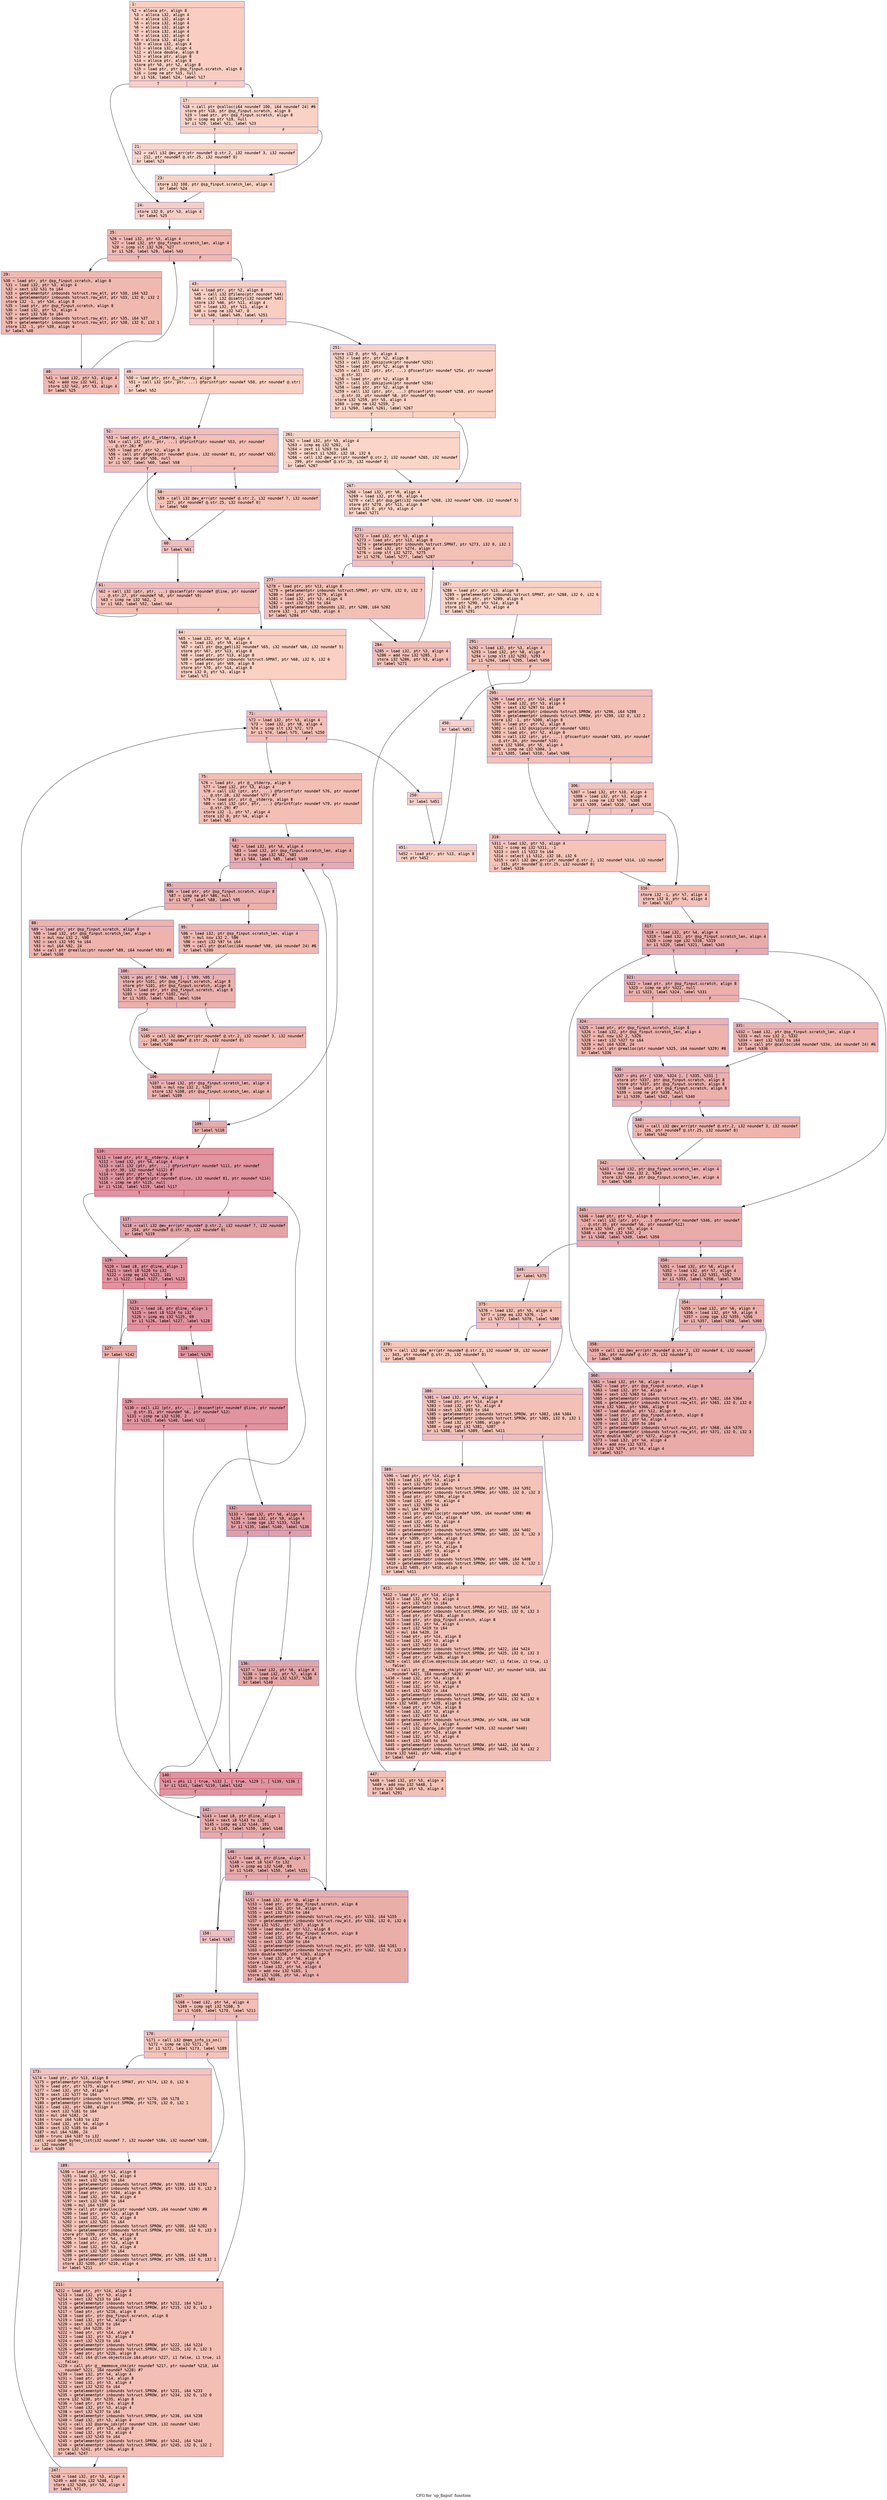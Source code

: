 digraph "CFG for 'sp_finput' function" {
	label="CFG for 'sp_finput' function";

	Node0x600002fc7020 [shape=record,color="#3d50c3ff", style=filled, fillcolor="#f2907270" fontname="Courier",label="{1:\l|  %2 = alloca ptr, align 8\l  %3 = alloca i32, align 4\l  %4 = alloca i32, align 4\l  %5 = alloca i32, align 4\l  %6 = alloca i32, align 4\l  %7 = alloca i32, align 4\l  %8 = alloca i32, align 4\l  %9 = alloca i32, align 4\l  %10 = alloca i32, align 4\l  %11 = alloca i32, align 4\l  %12 = alloca double, align 8\l  %13 = alloca ptr, align 8\l  %14 = alloca ptr, align 8\l  store ptr %0, ptr %2, align 8\l  %15 = load ptr, ptr @sp_finput.scratch, align 8\l  %16 = icmp ne ptr %15, null\l  br i1 %16, label %24, label %17\l|{<s0>T|<s1>F}}"];
	Node0x600002fc7020:s0 -> Node0x600002fc7160[tooltip="1 -> 24\nProbability 62.50%" ];
	Node0x600002fc7020:s1 -> Node0x600002fc7070[tooltip="1 -> 17\nProbability 37.50%" ];
	Node0x600002fc7070 [shape=record,color="#3d50c3ff", style=filled, fillcolor="#f4987a70" fontname="Courier",label="{17:\l|  %18 = call ptr @calloc(i64 noundef 100, i64 noundef 24) #6\l  store ptr %18, ptr @sp_finput.scratch, align 8\l  %19 = load ptr, ptr @sp_finput.scratch, align 8\l  %20 = icmp eq ptr %19, null\l  br i1 %20, label %21, label %23\l|{<s0>T|<s1>F}}"];
	Node0x600002fc7070:s0 -> Node0x600002fc70c0[tooltip="17 -> 21\nProbability 37.50%" ];
	Node0x600002fc7070:s1 -> Node0x600002fc7110[tooltip="17 -> 23\nProbability 62.50%" ];
	Node0x600002fc70c0 [shape=record,color="#3d50c3ff", style=filled, fillcolor="#f6a38570" fontname="Courier",label="{21:\l|  %22 = call i32 @ev_err(ptr noundef @.str.2, i32 noundef 3, i32 noundef\l... 212, ptr noundef @.str.25, i32 noundef 0)\l  br label %23\l}"];
	Node0x600002fc70c0 -> Node0x600002fc7110[tooltip="21 -> 23\nProbability 100.00%" ];
	Node0x600002fc7110 [shape=record,color="#3d50c3ff", style=filled, fillcolor="#f4987a70" fontname="Courier",label="{23:\l|  store i32 100, ptr @sp_finput.scratch_len, align 4\l  br label %24\l}"];
	Node0x600002fc7110 -> Node0x600002fc7160[tooltip="23 -> 24\nProbability 100.00%" ];
	Node0x600002fc7160 [shape=record,color="#3d50c3ff", style=filled, fillcolor="#f2907270" fontname="Courier",label="{24:\l|  store i32 0, ptr %3, align 4\l  br label %25\l}"];
	Node0x600002fc7160 -> Node0x600002fc71b0[tooltip="24 -> 25\nProbability 100.00%" ];
	Node0x600002fc71b0 [shape=record,color="#3d50c3ff", style=filled, fillcolor="#de614d70" fontname="Courier",label="{25:\l|  %26 = load i32, ptr %3, align 4\l  %27 = load i32, ptr @sp_finput.scratch_len, align 4\l  %28 = icmp slt i32 %26, %27\l  br i1 %28, label %29, label %43\l|{<s0>T|<s1>F}}"];
	Node0x600002fc71b0:s0 -> Node0x600002fc7200[tooltip="25 -> 29\nProbability 96.88%" ];
	Node0x600002fc71b0:s1 -> Node0x600002fc72a0[tooltip="25 -> 43\nProbability 3.12%" ];
	Node0x600002fc7200 [shape=record,color="#3d50c3ff", style=filled, fillcolor="#de614d70" fontname="Courier",label="{29:\l|  %30 = load ptr, ptr @sp_finput.scratch, align 8\l  %31 = load i32, ptr %3, align 4\l  %32 = sext i32 %31 to i64\l  %33 = getelementptr inbounds %struct.row_elt, ptr %30, i64 %32\l  %34 = getelementptr inbounds %struct.row_elt, ptr %33, i32 0, i32 2\l  store i32 -1, ptr %34, align 8\l  %35 = load ptr, ptr @sp_finput.scratch, align 8\l  %36 = load i32, ptr %3, align 4\l  %37 = sext i32 %36 to i64\l  %38 = getelementptr inbounds %struct.row_elt, ptr %35, i64 %37\l  %39 = getelementptr inbounds %struct.row_elt, ptr %38, i32 0, i32 1\l  store i32 -1, ptr %39, align 4\l  br label %40\l}"];
	Node0x600002fc7200 -> Node0x600002fc7250[tooltip="29 -> 40\nProbability 100.00%" ];
	Node0x600002fc7250 [shape=record,color="#3d50c3ff", style=filled, fillcolor="#de614d70" fontname="Courier",label="{40:\l|  %41 = load i32, ptr %3, align 4\l  %42 = add nsw i32 %41, 1\l  store i32 %42, ptr %3, align 4\l  br label %25\l}"];
	Node0x600002fc7250 -> Node0x600002fc71b0[tooltip="40 -> 25\nProbability 100.00%" ];
	Node0x600002fc72a0 [shape=record,color="#3d50c3ff", style=filled, fillcolor="#f2907270" fontname="Courier",label="{43:\l|  %44 = load ptr, ptr %2, align 8\l  %45 = call i32 @fileno(ptr noundef %44)\l  %46 = call i32 @isatty(i32 noundef %45)\l  store i32 %46, ptr %11, align 4\l  %47 = load i32, ptr %11, align 4\l  %48 = icmp ne i32 %47, 0\l  br i1 %48, label %49, label %251\l|{<s0>T|<s1>F}}"];
	Node0x600002fc72a0:s0 -> Node0x600002fc72f0[tooltip="43 -> 49\nProbability 62.50%" ];
	Node0x600002fc72a0:s1 -> Node0x600002fc7e80[tooltip="43 -> 251\nProbability 37.50%" ];
	Node0x600002fc72f0 [shape=record,color="#3d50c3ff", style=filled, fillcolor="#f3947570" fontname="Courier",label="{49:\l|  %50 = load ptr, ptr @__stderrp, align 8\l  %51 = call i32 (ptr, ptr, ...) @fprintf(ptr noundef %50, ptr noundef @.str)\l... #7\l  br label %52\l}"];
	Node0x600002fc72f0 -> Node0x600002fc7340[tooltip="49 -> 52\nProbability 100.00%" ];
	Node0x600002fc7340 [shape=record,color="#3d50c3ff", style=filled, fillcolor="#e36c5570" fontname="Courier",label="{52:\l|  %53 = load ptr, ptr @__stderrp, align 8\l  %54 = call i32 (ptr, ptr, ...) @fprintf(ptr noundef %53, ptr noundef\l... @.str.26) #7\l  %55 = load ptr, ptr %2, align 8\l  %56 = call ptr @fgets(ptr noundef @line, i32 noundef 81, ptr noundef %55)\l  %57 = icmp ne ptr %56, null\l  br i1 %57, label %60, label %58\l|{<s0>T|<s1>F}}"];
	Node0x600002fc7340:s0 -> Node0x600002fc73e0[tooltip="52 -> 60\nProbability 62.50%" ];
	Node0x600002fc7340:s1 -> Node0x600002fc7390[tooltip="52 -> 58\nProbability 37.50%" ];
	Node0x600002fc7390 [shape=record,color="#3d50c3ff", style=filled, fillcolor="#e8765c70" fontname="Courier",label="{58:\l|  %59 = call i32 @ev_err(ptr noundef @.str.2, i32 noundef 7, i32 noundef\l... 227, ptr noundef @.str.25, i32 noundef 0)\l  br label %60\l}"];
	Node0x600002fc7390 -> Node0x600002fc73e0[tooltip="58 -> 60\nProbability 100.00%" ];
	Node0x600002fc73e0 [shape=record,color="#3d50c3ff", style=filled, fillcolor="#e36c5570" fontname="Courier",label="{60:\l|  br label %61\l}"];
	Node0x600002fc73e0 -> Node0x600002fc7430[tooltip="60 -> 61\nProbability 100.00%" ];
	Node0x600002fc7430 [shape=record,color="#3d50c3ff", style=filled, fillcolor="#e36c5570" fontname="Courier",label="{61:\l|  %62 = call i32 (ptr, ptr, ...) @sscanf(ptr noundef @line, ptr noundef\l... @.str.27, ptr noundef %8, ptr noundef %9)\l  %63 = icmp ne i32 %62, 2\l  br i1 %63, label %52, label %64\l|{<s0>T|<s1>F}}"];
	Node0x600002fc7430:s0 -> Node0x600002fc7340[tooltip="61 -> 52\nProbability 96.88%" ];
	Node0x600002fc7430:s1 -> Node0x600002fc7480[tooltip="61 -> 64\nProbability 3.12%" ];
	Node0x600002fc7480 [shape=record,color="#3d50c3ff", style=filled, fillcolor="#f3947570" fontname="Courier",label="{64:\l|  %65 = load i32, ptr %8, align 4\l  %66 = load i32, ptr %9, align 4\l  %67 = call ptr @sp_get(i32 noundef %65, i32 noundef %66, i32 noundef 5)\l  store ptr %67, ptr %13, align 8\l  %68 = load ptr, ptr %13, align 8\l  %69 = getelementptr inbounds %struct.SPMAT, ptr %68, i32 0, i32 6\l  %70 = load ptr, ptr %69, align 8\l  store ptr %70, ptr %14, align 8\l  store i32 0, ptr %3, align 4\l  br label %71\l}"];
	Node0x600002fc7480 -> Node0x600002fc74d0[tooltip="64 -> 71\nProbability 100.00%" ];
	Node0x600002fc74d0 [shape=record,color="#3d50c3ff", style=filled, fillcolor="#e36c5570" fontname="Courier",label="{71:\l|  %72 = load i32, ptr %3, align 4\l  %73 = load i32, ptr %8, align 4\l  %74 = icmp slt i32 %72, %73\l  br i1 %74, label %75, label %250\l|{<s0>T|<s1>F}}"];
	Node0x600002fc74d0:s0 -> Node0x600002fc7520[tooltip="71 -> 75\nProbability 96.88%" ];
	Node0x600002fc74d0:s1 -> Node0x600002fc7e30[tooltip="71 -> 250\nProbability 3.12%" ];
	Node0x600002fc7520 [shape=record,color="#3d50c3ff", style=filled, fillcolor="#e36c5570" fontname="Courier",label="{75:\l|  %76 = load ptr, ptr @__stderrp, align 8\l  %77 = load i32, ptr %3, align 4\l  %78 = call i32 (ptr, ptr, ...) @fprintf(ptr noundef %76, ptr noundef\l... @.str.28, i32 noundef %77) #7\l  %79 = load ptr, ptr @__stderrp, align 8\l  %80 = call i32 (ptr, ptr, ...) @fprintf(ptr noundef %79, ptr noundef\l... @.str.29) #7\l  store i32 -1, ptr %7, align 4\l  store i32 0, ptr %4, align 4\l  br label %81\l}"];
	Node0x600002fc7520 -> Node0x600002fc7570[tooltip="75 -> 81\nProbability 100.00%" ];
	Node0x600002fc7570 [shape=record,color="#3d50c3ff", style=filled, fillcolor="#cc403a70" fontname="Courier",label="{81:\l|  %82 = load i32, ptr %4, align 4\l  %83 = load i32, ptr @sp_finput.scratch_len, align 4\l  %84 = icmp sge i32 %82, %83\l  br i1 %84, label %85, label %109\l|{<s0>T|<s1>F}}"];
	Node0x600002fc7570:s0 -> Node0x600002fc75c0[tooltip="81 -> 85\nProbability 50.00%" ];
	Node0x600002fc7570:s1 -> Node0x600002fc77a0[tooltip="81 -> 109\nProbability 50.00%" ];
	Node0x600002fc75c0 [shape=record,color="#3d50c3ff", style=filled, fillcolor="#d24b4070" fontname="Courier",label="{85:\l|  %86 = load ptr, ptr @sp_finput.scratch, align 8\l  %87 = icmp ne ptr %86, null\l  br i1 %87, label %88, label %95\l|{<s0>T|<s1>F}}"];
	Node0x600002fc75c0:s0 -> Node0x600002fc7610[tooltip="85 -> 88\nProbability 62.50%" ];
	Node0x600002fc75c0:s1 -> Node0x600002fc7660[tooltip="85 -> 95\nProbability 37.50%" ];
	Node0x600002fc7610 [shape=record,color="#3d50c3ff", style=filled, fillcolor="#d6524470" fontname="Courier",label="{88:\l|  %89 = load ptr, ptr @sp_finput.scratch, align 8\l  %90 = load i32, ptr @sp_finput.scratch_len, align 4\l  %91 = mul nsw i32 2, %90\l  %92 = sext i32 %91 to i64\l  %93 = mul i64 %92, 24\l  %94 = call ptr @realloc(ptr noundef %89, i64 noundef %93) #8\l  br label %100\l}"];
	Node0x600002fc7610 -> Node0x600002fc76b0[tooltip="88 -> 100\nProbability 100.00%" ];
	Node0x600002fc7660 [shape=record,color="#3d50c3ff", style=filled, fillcolor="#dc5d4a70" fontname="Courier",label="{95:\l|  %96 = load i32, ptr @sp_finput.scratch_len, align 4\l  %97 = mul nsw i32 2, %96\l  %98 = sext i32 %97 to i64\l  %99 = call ptr @calloc(i64 noundef %98, i64 noundef 24) #6\l  br label %100\l}"];
	Node0x600002fc7660 -> Node0x600002fc76b0[tooltip="95 -> 100\nProbability 100.00%" ];
	Node0x600002fc76b0 [shape=record,color="#3d50c3ff", style=filled, fillcolor="#d24b4070" fontname="Courier",label="{100:\l|  %101 = phi ptr [ %94, %88 ], [ %99, %95 ]\l  store ptr %101, ptr @sp_finput.scratch, align 8\l  store ptr %101, ptr @sp_finput.scratch, align 8\l  %102 = load ptr, ptr @sp_finput.scratch, align 8\l  %103 = icmp ne ptr %102, null\l  br i1 %103, label %106, label %104\l|{<s0>T|<s1>F}}"];
	Node0x600002fc76b0:s0 -> Node0x600002fc7750[tooltip="100 -> 106\nProbability 62.50%" ];
	Node0x600002fc76b0:s1 -> Node0x600002fc7700[tooltip="100 -> 104\nProbability 37.50%" ];
	Node0x600002fc7700 [shape=record,color="#3d50c3ff", style=filled, fillcolor="#dc5d4a70" fontname="Courier",label="{104:\l|  %105 = call i32 @ev_err(ptr noundef @.str.2, i32 noundef 3, i32 noundef\l... 248, ptr noundef @.str.25, i32 noundef 0)\l  br label %106\l}"];
	Node0x600002fc7700 -> Node0x600002fc7750[tooltip="104 -> 106\nProbability 100.00%" ];
	Node0x600002fc7750 [shape=record,color="#3d50c3ff", style=filled, fillcolor="#d24b4070" fontname="Courier",label="{106:\l|  %107 = load i32, ptr @sp_finput.scratch_len, align 4\l  %108 = mul nsw i32 2, %107\l  store i32 %108, ptr @sp_finput.scratch_len, align 4\l  br label %109\l}"];
	Node0x600002fc7750 -> Node0x600002fc77a0[tooltip="106 -> 109\nProbability 100.00%" ];
	Node0x600002fc77a0 [shape=record,color="#3d50c3ff", style=filled, fillcolor="#cc403a70" fontname="Courier",label="{109:\l|  br label %110\l}"];
	Node0x600002fc77a0 -> Node0x600002fc77f0[tooltip="109 -> 110\nProbability 100.00%" ];
	Node0x600002fc77f0 [shape=record,color="#b70d28ff", style=filled, fillcolor="#b70d2870" fontname="Courier",label="{110:\l|  %111 = load ptr, ptr @__stderrp, align 8\l  %112 = load i32, ptr %4, align 4\l  %113 = call i32 (ptr, ptr, ...) @fprintf(ptr noundef %111, ptr noundef\l... @.str.30, i32 noundef %112) #7\l  %114 = load ptr, ptr %2, align 8\l  %115 = call ptr @fgets(ptr noundef @line, i32 noundef 81, ptr noundef %114)\l  %116 = icmp ne ptr %115, null\l  br i1 %116, label %119, label %117\l|{<s0>T|<s1>F}}"];
	Node0x600002fc77f0:s0 -> Node0x600002fc7890[tooltip="110 -> 119\nProbability 62.50%" ];
	Node0x600002fc77f0:s1 -> Node0x600002fc7840[tooltip="110 -> 117\nProbability 37.50%" ];
	Node0x600002fc7840 [shape=record,color="#3d50c3ff", style=filled, fillcolor="#c32e3170" fontname="Courier",label="{117:\l|  %118 = call i32 @ev_err(ptr noundef @.str.2, i32 noundef 7, i32 noundef\l... 254, ptr noundef @.str.25, i32 noundef 0)\l  br label %119\l}"];
	Node0x600002fc7840 -> Node0x600002fc7890[tooltip="117 -> 119\nProbability 100.00%" ];
	Node0x600002fc7890 [shape=record,color="#b70d28ff", style=filled, fillcolor="#b70d2870" fontname="Courier",label="{119:\l|  %120 = load i8, ptr @line, align 1\l  %121 = sext i8 %120 to i32\l  %122 = icmp eq i32 %121, 101\l  br i1 %122, label %127, label %123\l|{<s0>T|<s1>F}}"];
	Node0x600002fc7890:s0 -> Node0x600002fc7930[tooltip="119 -> 127\nProbability 3.12%" ];
	Node0x600002fc7890:s1 -> Node0x600002fc78e0[tooltip="119 -> 123\nProbability 96.88%" ];
	Node0x600002fc78e0 [shape=record,color="#b70d28ff", style=filled, fillcolor="#b70d2870" fontname="Courier",label="{123:\l|  %124 = load i8, ptr @line, align 1\l  %125 = sext i8 %124 to i32\l  %126 = icmp eq i32 %125, 69\l  br i1 %126, label %127, label %128\l|{<s0>T|<s1>F}}"];
	Node0x600002fc78e0:s0 -> Node0x600002fc7930[tooltip="123 -> 127\nProbability 3.12%" ];
	Node0x600002fc78e0:s1 -> Node0x600002fc7980[tooltip="123 -> 128\nProbability 96.88%" ];
	Node0x600002fc7930 [shape=record,color="#3d50c3ff", style=filled, fillcolor="#d0473d70" fontname="Courier",label="{127:\l|  br label %142\l}"];
	Node0x600002fc7930 -> Node0x600002fc7b10[tooltip="127 -> 142\nProbability 100.00%" ];
	Node0x600002fc7980 [shape=record,color="#b70d28ff", style=filled, fillcolor="#b70d2870" fontname="Courier",label="{128:\l|  br label %129\l}"];
	Node0x600002fc7980 -> Node0x600002fc79d0[tooltip="128 -> 129\nProbability 100.00%" ];
	Node0x600002fc79d0 [shape=record,color="#b70d28ff", style=filled, fillcolor="#b70d2870" fontname="Courier",label="{129:\l|  %130 = call i32 (ptr, ptr, ...) @sscanf(ptr noundef @line, ptr noundef\l... @.str.31, ptr noundef %6, ptr noundef %12)\l  %131 = icmp ne i32 %130, 2\l  br i1 %131, label %140, label %132\l|{<s0>T|<s1>F}}"];
	Node0x600002fc79d0:s0 -> Node0x600002fc7ac0[tooltip="129 -> 140\nProbability 50.00%" ];
	Node0x600002fc79d0:s1 -> Node0x600002fc7a20[tooltip="129 -> 132\nProbability 50.00%" ];
	Node0x600002fc7a20 [shape=record,color="#3d50c3ff", style=filled, fillcolor="#be242e70" fontname="Courier",label="{132:\l|  %133 = load i32, ptr %6, align 4\l  %134 = load i32, ptr %9, align 4\l  %135 = icmp sge i32 %133, %134\l  br i1 %135, label %140, label %136\l|{<s0>T|<s1>F}}"];
	Node0x600002fc7a20:s0 -> Node0x600002fc7ac0[tooltip="132 -> 140\nProbability 50.00%" ];
	Node0x600002fc7a20:s1 -> Node0x600002fc7a70[tooltip="132 -> 136\nProbability 50.00%" ];
	Node0x600002fc7a70 [shape=record,color="#3d50c3ff", style=filled, fillcolor="#c5333470" fontname="Courier",label="{136:\l|  %137 = load i32, ptr %6, align 4\l  %138 = load i32, ptr %7, align 4\l  %139 = icmp sle i32 %137, %138\l  br label %140\l}"];
	Node0x600002fc7a70 -> Node0x600002fc7ac0[tooltip="136 -> 140\nProbability 100.00%" ];
	Node0x600002fc7ac0 [shape=record,color="#b70d28ff", style=filled, fillcolor="#b70d2870" fontname="Courier",label="{140:\l|  %141 = phi i1 [ true, %132 ], [ true, %129 ], [ %139, %136 ]\l  br i1 %141, label %110, label %142\l|{<s0>T|<s1>F}}"];
	Node0x600002fc7ac0:s0 -> Node0x600002fc77f0[tooltip="140 -> 110\nProbability 96.88%" ];
	Node0x600002fc7ac0:s1 -> Node0x600002fc7b10[tooltip="140 -> 142\nProbability 3.12%" ];
	Node0x600002fc7b10 [shape=record,color="#3d50c3ff", style=filled, fillcolor="#cc403a70" fontname="Courier",label="{142:\l|  %143 = load i8, ptr @line, align 1\l  %144 = sext i8 %143 to i32\l  %145 = icmp eq i32 %144, 101\l  br i1 %145, label %150, label %146\l|{<s0>T|<s1>F}}"];
	Node0x600002fc7b10:s0 -> Node0x600002fc7bb0[tooltip="142 -> 150\nProbability 3.12%" ];
	Node0x600002fc7b10:s1 -> Node0x600002fc7b60[tooltip="142 -> 146\nProbability 96.88%" ];
	Node0x600002fc7b60 [shape=record,color="#3d50c3ff", style=filled, fillcolor="#cc403a70" fontname="Courier",label="{146:\l|  %147 = load i8, ptr @line, align 1\l  %148 = sext i8 %147 to i32\l  %149 = icmp eq i32 %148, 69\l  br i1 %149, label %150, label %151\l|{<s0>T|<s1>F}}"];
	Node0x600002fc7b60:s0 -> Node0x600002fc7bb0[tooltip="146 -> 150\nProbability 3.12%" ];
	Node0x600002fc7b60:s1 -> Node0x600002fc7c00[tooltip="146 -> 151\nProbability 96.88%" ];
	Node0x600002fc7bb0 [shape=record,color="#3d50c3ff", style=filled, fillcolor="#e36c5570" fontname="Courier",label="{150:\l|  br label %167\l}"];
	Node0x600002fc7bb0 -> Node0x600002fc7c50[tooltip="150 -> 167\nProbability 100.00%" ];
	Node0x600002fc7c00 [shape=record,color="#3d50c3ff", style=filled, fillcolor="#d0473d70" fontname="Courier",label="{151:\l|  %152 = load i32, ptr %6, align 4\l  %153 = load ptr, ptr @sp_finput.scratch, align 8\l  %154 = load i32, ptr %4, align 4\l  %155 = sext i32 %154 to i64\l  %156 = getelementptr inbounds %struct.row_elt, ptr %153, i64 %155\l  %157 = getelementptr inbounds %struct.row_elt, ptr %156, i32 0, i32 0\l  store i32 %152, ptr %157, align 8\l  %158 = load double, ptr %12, align 8\l  %159 = load ptr, ptr @sp_finput.scratch, align 8\l  %160 = load i32, ptr %4, align 4\l  %161 = sext i32 %160 to i64\l  %162 = getelementptr inbounds %struct.row_elt, ptr %159, i64 %161\l  %163 = getelementptr inbounds %struct.row_elt, ptr %162, i32 0, i32 3\l  store double %158, ptr %163, align 8\l  %164 = load i32, ptr %6, align 4\l  store i32 %164, ptr %7, align 4\l  %165 = load i32, ptr %4, align 4\l  %166 = add nsw i32 %165, 1\l  store i32 %166, ptr %4, align 4\l  br label %81\l}"];
	Node0x600002fc7c00 -> Node0x600002fc7570[tooltip="151 -> 81\nProbability 100.00%" ];
	Node0x600002fc7c50 [shape=record,color="#3d50c3ff", style=filled, fillcolor="#e36c5570" fontname="Courier",label="{167:\l|  %168 = load i32, ptr %4, align 4\l  %169 = icmp sgt i32 %168, 5\l  br i1 %169, label %170, label %211\l|{<s0>T|<s1>F}}"];
	Node0x600002fc7c50:s0 -> Node0x600002fc7ca0[tooltip="167 -> 170\nProbability 50.00%" ];
	Node0x600002fc7c50:s1 -> Node0x600002fc7d90[tooltip="167 -> 211\nProbability 50.00%" ];
	Node0x600002fc7ca0 [shape=record,color="#3d50c3ff", style=filled, fillcolor="#e8765c70" fontname="Courier",label="{170:\l|  %171 = call i32 @mem_info_is_on()\l  %172 = icmp ne i32 %171, 0\l  br i1 %172, label %173, label %189\l|{<s0>T|<s1>F}}"];
	Node0x600002fc7ca0:s0 -> Node0x600002fc7cf0[tooltip="170 -> 173\nProbability 62.50%" ];
	Node0x600002fc7ca0:s1 -> Node0x600002fc7d40[tooltip="170 -> 189\nProbability 37.50%" ];
	Node0x600002fc7cf0 [shape=record,color="#3d50c3ff", style=filled, fillcolor="#e97a5f70" fontname="Courier",label="{173:\l|  %174 = load ptr, ptr %13, align 8\l  %175 = getelementptr inbounds %struct.SPMAT, ptr %174, i32 0, i32 6\l  %176 = load ptr, ptr %175, align 8\l  %177 = load i32, ptr %3, align 4\l  %178 = sext i32 %177 to i64\l  %179 = getelementptr inbounds %struct.SPROW, ptr %176, i64 %178\l  %180 = getelementptr inbounds %struct.SPROW, ptr %179, i32 0, i32 1\l  %181 = load i32, ptr %180, align 4\l  %182 = sext i32 %181 to i64\l  %183 = mul i64 %182, 24\l  %184 = trunc i64 %183 to i32\l  %185 = load i32, ptr %4, align 4\l  %186 = sext i32 %185 to i64\l  %187 = mul i64 %186, 24\l  %188 = trunc i64 %187 to i32\l  call void @mem_bytes_list(i32 noundef 7, i32 noundef %184, i32 noundef %188,\l... i32 noundef 0)\l  br label %189\l}"];
	Node0x600002fc7cf0 -> Node0x600002fc7d40[tooltip="173 -> 189\nProbability 100.00%" ];
	Node0x600002fc7d40 [shape=record,color="#3d50c3ff", style=filled, fillcolor="#e8765c70" fontname="Courier",label="{189:\l|  %190 = load ptr, ptr %14, align 8\l  %191 = load i32, ptr %3, align 4\l  %192 = sext i32 %191 to i64\l  %193 = getelementptr inbounds %struct.SPROW, ptr %190, i64 %192\l  %194 = getelementptr inbounds %struct.SPROW, ptr %193, i32 0, i32 3\l  %195 = load ptr, ptr %194, align 8\l  %196 = load i32, ptr %4, align 4\l  %197 = sext i32 %196 to i64\l  %198 = mul i64 %197, 24\l  %199 = call ptr @realloc(ptr noundef %195, i64 noundef %198) #8\l  %200 = load ptr, ptr %14, align 8\l  %201 = load i32, ptr %3, align 4\l  %202 = sext i32 %201 to i64\l  %203 = getelementptr inbounds %struct.SPROW, ptr %200, i64 %202\l  %204 = getelementptr inbounds %struct.SPROW, ptr %203, i32 0, i32 3\l  store ptr %199, ptr %204, align 8\l  %205 = load i32, ptr %4, align 4\l  %206 = load ptr, ptr %14, align 8\l  %207 = load i32, ptr %3, align 4\l  %208 = sext i32 %207 to i64\l  %209 = getelementptr inbounds %struct.SPROW, ptr %206, i64 %208\l  %210 = getelementptr inbounds %struct.SPROW, ptr %209, i32 0, i32 1\l  store i32 %205, ptr %210, align 4\l  br label %211\l}"];
	Node0x600002fc7d40 -> Node0x600002fc7d90[tooltip="189 -> 211\nProbability 100.00%" ];
	Node0x600002fc7d90 [shape=record,color="#3d50c3ff", style=filled, fillcolor="#e36c5570" fontname="Courier",label="{211:\l|  %212 = load ptr, ptr %14, align 8\l  %213 = load i32, ptr %3, align 4\l  %214 = sext i32 %213 to i64\l  %215 = getelementptr inbounds %struct.SPROW, ptr %212, i64 %214\l  %216 = getelementptr inbounds %struct.SPROW, ptr %215, i32 0, i32 3\l  %217 = load ptr, ptr %216, align 8\l  %218 = load ptr, ptr @sp_finput.scratch, align 8\l  %219 = load i32, ptr %4, align 4\l  %220 = sext i32 %219 to i64\l  %221 = mul i64 %220, 24\l  %222 = load ptr, ptr %14, align 8\l  %223 = load i32, ptr %3, align 4\l  %224 = sext i32 %223 to i64\l  %225 = getelementptr inbounds %struct.SPROW, ptr %222, i64 %224\l  %226 = getelementptr inbounds %struct.SPROW, ptr %225, i32 0, i32 3\l  %227 = load ptr, ptr %226, align 8\l  %228 = call i64 @llvm.objectsize.i64.p0(ptr %227, i1 false, i1 true, i1\l... false)\l  %229 = call ptr @__memmove_chk(ptr noundef %217, ptr noundef %218, i64\l... noundef %221, i64 noundef %228) #7\l  %230 = load i32, ptr %4, align 4\l  %231 = load ptr, ptr %14, align 8\l  %232 = load i32, ptr %3, align 4\l  %233 = sext i32 %232 to i64\l  %234 = getelementptr inbounds %struct.SPROW, ptr %231, i64 %233\l  %235 = getelementptr inbounds %struct.SPROW, ptr %234, i32 0, i32 0\l  store i32 %230, ptr %235, align 8\l  %236 = load ptr, ptr %14, align 8\l  %237 = load i32, ptr %3, align 4\l  %238 = sext i32 %237 to i64\l  %239 = getelementptr inbounds %struct.SPROW, ptr %236, i64 %238\l  %240 = load i32, ptr %3, align 4\l  %241 = call i32 @sprow_idx(ptr noundef %239, i32 noundef %240)\l  %242 = load ptr, ptr %14, align 8\l  %243 = load i32, ptr %3, align 4\l  %244 = sext i32 %243 to i64\l  %245 = getelementptr inbounds %struct.SPROW, ptr %242, i64 %244\l  %246 = getelementptr inbounds %struct.SPROW, ptr %245, i32 0, i32 2\l  store i32 %241, ptr %246, align 8\l  br label %247\l}"];
	Node0x600002fc7d90 -> Node0x600002fc7de0[tooltip="211 -> 247\nProbability 100.00%" ];
	Node0x600002fc7de0 [shape=record,color="#3d50c3ff", style=filled, fillcolor="#e36c5570" fontname="Courier",label="{247:\l|  %248 = load i32, ptr %3, align 4\l  %249 = add nsw i32 %248, 1\l  store i32 %249, ptr %3, align 4\l  br label %71\l}"];
	Node0x600002fc7de0 -> Node0x600002fc74d0[tooltip="247 -> 71\nProbability 100.00%" ];
	Node0x600002fc7e30 [shape=record,color="#3d50c3ff", style=filled, fillcolor="#f3947570" fontname="Courier",label="{250:\l|  br label %451\l}"];
	Node0x600002fc7e30 -> Node0x600002fc08c0[tooltip="250 -> 451\nProbability 100.00%" ];
	Node0x600002fc7e80 [shape=record,color="#3d50c3ff", style=filled, fillcolor="#f4987a70" fontname="Courier",label="{251:\l|  store i32 0, ptr %5, align 4\l  %252 = load ptr, ptr %2, align 8\l  %253 = call i32 @skipjunk(ptr noundef %252)\l  %254 = load ptr, ptr %2, align 8\l  %255 = call i32 (ptr, ptr, ...) @fscanf(ptr noundef %254, ptr noundef\l... @.str.32)\l  %256 = load ptr, ptr %2, align 8\l  %257 = call i32 @skipjunk(ptr noundef %256)\l  %258 = load ptr, ptr %2, align 8\l  %259 = call i32 (ptr, ptr, ...) @fscanf(ptr noundef %258, ptr noundef\l... @.str.33, ptr noundef %8, ptr noundef %9)\l  store i32 %259, ptr %5, align 4\l  %260 = icmp ne i32 %259, 2\l  br i1 %260, label %261, label %267\l|{<s0>T|<s1>F}}"];
	Node0x600002fc7e80:s0 -> Node0x600002fc7ed0[tooltip="251 -> 261\nProbability 50.00%" ];
	Node0x600002fc7e80:s1 -> Node0x600002fc7f20[tooltip="251 -> 267\nProbability 50.00%" ];
	Node0x600002fc7ed0 [shape=record,color="#3d50c3ff", style=filled, fillcolor="#f5a08170" fontname="Courier",label="{261:\l|  %262 = load i32, ptr %5, align 4\l  %263 = icmp eq i32 %262, -1\l  %264 = zext i1 %263 to i64\l  %265 = select i1 %263, i32 18, i32 6\l  %266 = call i32 @ev_err(ptr noundef @.str.2, i32 noundef %265, i32 noundef\l... 299, ptr noundef @.str.25, i32 noundef 0)\l  br label %267\l}"];
	Node0x600002fc7ed0 -> Node0x600002fc7f20[tooltip="261 -> 267\nProbability 100.00%" ];
	Node0x600002fc7f20 [shape=record,color="#3d50c3ff", style=filled, fillcolor="#f4987a70" fontname="Courier",label="{267:\l|  %268 = load i32, ptr %8, align 4\l  %269 = load i32, ptr %9, align 4\l  %270 = call ptr @sp_get(i32 noundef %268, i32 noundef %269, i32 noundef 5)\l  store ptr %270, ptr %13, align 8\l  store i32 0, ptr %3, align 4\l  br label %271\l}"];
	Node0x600002fc7f20 -> Node0x600002fc7f70[tooltip="267 -> 271\nProbability 100.00%" ];
	Node0x600002fc7f70 [shape=record,color="#3d50c3ff", style=filled, fillcolor="#e5705870" fontname="Courier",label="{271:\l|  %272 = load i32, ptr %3, align 4\l  %273 = load ptr, ptr %13, align 8\l  %274 = getelementptr inbounds %struct.SPMAT, ptr %273, i32 0, i32 1\l  %275 = load i32, ptr %274, align 4\l  %276 = icmp slt i32 %272, %275\l  br i1 %276, label %277, label %287\l|{<s0>T|<s1>F}}"];
	Node0x600002fc7f70:s0 -> Node0x600002fc0000[tooltip="271 -> 277\nProbability 96.88%" ];
	Node0x600002fc7f70:s1 -> Node0x600002fc00a0[tooltip="271 -> 287\nProbability 3.12%" ];
	Node0x600002fc0000 [shape=record,color="#3d50c3ff", style=filled, fillcolor="#e5705870" fontname="Courier",label="{277:\l|  %278 = load ptr, ptr %13, align 8\l  %279 = getelementptr inbounds %struct.SPMAT, ptr %278, i32 0, i32 7\l  %280 = load ptr, ptr %279, align 8\l  %281 = load i32, ptr %3, align 4\l  %282 = sext i32 %281 to i64\l  %283 = getelementptr inbounds i32, ptr %280, i64 %282\l  store i32 -1, ptr %283, align 4\l  br label %284\l}"];
	Node0x600002fc0000 -> Node0x600002fc0050[tooltip="277 -> 284\nProbability 100.00%" ];
	Node0x600002fc0050 [shape=record,color="#3d50c3ff", style=filled, fillcolor="#e5705870" fontname="Courier",label="{284:\l|  %285 = load i32, ptr %3, align 4\l  %286 = add nsw i32 %285, 1\l  store i32 %286, ptr %3, align 4\l  br label %271\l}"];
	Node0x600002fc0050 -> Node0x600002fc7f70[tooltip="284 -> 271\nProbability 100.00%" ];
	Node0x600002fc00a0 [shape=record,color="#3d50c3ff", style=filled, fillcolor="#f4987a70" fontname="Courier",label="{287:\l|  %288 = load ptr, ptr %13, align 8\l  %289 = getelementptr inbounds %struct.SPMAT, ptr %288, i32 0, i32 6\l  %290 = load ptr, ptr %289, align 8\l  store ptr %290, ptr %14, align 8\l  store i32 0, ptr %3, align 4\l  br label %291\l}"];
	Node0x600002fc00a0 -> Node0x600002fc00f0[tooltip="287 -> 291\nProbability 100.00%" ];
	Node0x600002fc00f0 [shape=record,color="#3d50c3ff", style=filled, fillcolor="#e5705870" fontname="Courier",label="{291:\l|  %292 = load i32, ptr %3, align 4\l  %293 = load i32, ptr %8, align 4\l  %294 = icmp slt i32 %292, %293\l  br i1 %294, label %295, label %450\l|{<s0>T|<s1>F}}"];
	Node0x600002fc00f0:s0 -> Node0x600002fc0140[tooltip="291 -> 295\nProbability 96.88%" ];
	Node0x600002fc00f0:s1 -> Node0x600002fc0870[tooltip="291 -> 450\nProbability 3.12%" ];
	Node0x600002fc0140 [shape=record,color="#3d50c3ff", style=filled, fillcolor="#e5705870" fontname="Courier",label="{295:\l|  %296 = load ptr, ptr %14, align 8\l  %297 = load i32, ptr %3, align 4\l  %298 = sext i32 %297 to i64\l  %299 = getelementptr inbounds %struct.SPROW, ptr %296, i64 %298\l  %300 = getelementptr inbounds %struct.SPROW, ptr %299, i32 0, i32 2\l  store i32 -1, ptr %300, align 8\l  %301 = load ptr, ptr %2, align 8\l  %302 = call i32 @skipjunk(ptr noundef %301)\l  %303 = load ptr, ptr %2, align 8\l  %304 = call i32 (ptr, ptr, ...) @fscanf(ptr noundef %303, ptr noundef\l... @.str.34, ptr noundef %10)\l  store i32 %304, ptr %5, align 4\l  %305 = icmp ne i32 %304, 1\l  br i1 %305, label %310, label %306\l|{<s0>T|<s1>F}}"];
	Node0x600002fc0140:s0 -> Node0x600002fc01e0[tooltip="295 -> 310\nProbability 50.00%" ];
	Node0x600002fc0140:s1 -> Node0x600002fc0190[tooltip="295 -> 306\nProbability 50.00%" ];
	Node0x600002fc0190 [shape=record,color="#3d50c3ff", style=filled, fillcolor="#e97a5f70" fontname="Courier",label="{306:\l|  %307 = load i32, ptr %10, align 4\l  %308 = load i32, ptr %3, align 4\l  %309 = icmp ne i32 %307, %308\l  br i1 %309, label %310, label %316\l|{<s0>T|<s1>F}}"];
	Node0x600002fc0190:s0 -> Node0x600002fc01e0[tooltip="306 -> 310\nProbability 50.00%" ];
	Node0x600002fc0190:s1 -> Node0x600002fc0230[tooltip="306 -> 316\nProbability 50.00%" ];
	Node0x600002fc01e0 [shape=record,color="#3d50c3ff", style=filled, fillcolor="#e8765c70" fontname="Courier",label="{310:\l|  %311 = load i32, ptr %5, align 4\l  %312 = icmp eq i32 %311, -1\l  %313 = zext i1 %312 to i64\l  %314 = select i1 %312, i32 18, i32 6\l  %315 = call i32 @ev_err(ptr noundef @.str.2, i32 noundef %314, i32 noundef\l... 315, ptr noundef @.str.25, i32 noundef 0)\l  br label %316\l}"];
	Node0x600002fc01e0 -> Node0x600002fc0230[tooltip="310 -> 316\nProbability 100.00%" ];
	Node0x600002fc0230 [shape=record,color="#3d50c3ff", style=filled, fillcolor="#e5705870" fontname="Courier",label="{316:\l|  store i32 -1, ptr %7, align 4\l  store i32 0, ptr %4, align 4\l  br label %317\l}"];
	Node0x600002fc0230 -> Node0x600002fc0280[tooltip="316 -> 317\nProbability 100.00%" ];
	Node0x600002fc0280 [shape=record,color="#3d50c3ff", style=filled, fillcolor="#cc403a70" fontname="Courier",label="{317:\l|  %318 = load i32, ptr %4, align 4\l  %319 = load i32, ptr @sp_finput.scratch_len, align 4\l  %320 = icmp sge i32 %318, %319\l  br i1 %320, label %321, label %345\l|{<s0>T|<s1>F}}"];
	Node0x600002fc0280:s0 -> Node0x600002fc02d0[tooltip="317 -> 321\nProbability 50.00%" ];
	Node0x600002fc0280:s1 -> Node0x600002fc04b0[tooltip="317 -> 345\nProbability 50.00%" ];
	Node0x600002fc02d0 [shape=record,color="#3d50c3ff", style=filled, fillcolor="#d24b4070" fontname="Courier",label="{321:\l|  %322 = load ptr, ptr @sp_finput.scratch, align 8\l  %323 = icmp ne ptr %322, null\l  br i1 %323, label %324, label %331\l|{<s0>T|<s1>F}}"];
	Node0x600002fc02d0:s0 -> Node0x600002fc0320[tooltip="321 -> 324\nProbability 62.50%" ];
	Node0x600002fc02d0:s1 -> Node0x600002fc0370[tooltip="321 -> 331\nProbability 37.50%" ];
	Node0x600002fc0320 [shape=record,color="#3d50c3ff", style=filled, fillcolor="#d6524470" fontname="Courier",label="{324:\l|  %325 = load ptr, ptr @sp_finput.scratch, align 8\l  %326 = load i32, ptr @sp_finput.scratch_len, align 4\l  %327 = mul nsw i32 2, %326\l  %328 = sext i32 %327 to i64\l  %329 = mul i64 %328, 24\l  %330 = call ptr @realloc(ptr noundef %325, i64 noundef %329) #8\l  br label %336\l}"];
	Node0x600002fc0320 -> Node0x600002fc03c0[tooltip="324 -> 336\nProbability 100.00%" ];
	Node0x600002fc0370 [shape=record,color="#3d50c3ff", style=filled, fillcolor="#d8564670" fontname="Courier",label="{331:\l|  %332 = load i32, ptr @sp_finput.scratch_len, align 4\l  %333 = mul nsw i32 2, %332\l  %334 = sext i32 %333 to i64\l  %335 = call ptr @calloc(i64 noundef %334, i64 noundef 24) #6\l  br label %336\l}"];
	Node0x600002fc0370 -> Node0x600002fc03c0[tooltip="331 -> 336\nProbability 100.00%" ];
	Node0x600002fc03c0 [shape=record,color="#3d50c3ff", style=filled, fillcolor="#d24b4070" fontname="Courier",label="{336:\l|  %337 = phi ptr [ %330, %324 ], [ %335, %331 ]\l  store ptr %337, ptr @sp_finput.scratch, align 8\l  store ptr %337, ptr @sp_finput.scratch, align 8\l  %338 = load ptr, ptr @sp_finput.scratch, align 8\l  %339 = icmp ne ptr %338, null\l  br i1 %339, label %342, label %340\l|{<s0>T|<s1>F}}"];
	Node0x600002fc03c0:s0 -> Node0x600002fc0460[tooltip="336 -> 342\nProbability 62.50%" ];
	Node0x600002fc03c0:s1 -> Node0x600002fc0410[tooltip="336 -> 340\nProbability 37.50%" ];
	Node0x600002fc0410 [shape=record,color="#3d50c3ff", style=filled, fillcolor="#d8564670" fontname="Courier",label="{340:\l|  %341 = call i32 @ev_err(ptr noundef @.str.2, i32 noundef 3, i32 noundef\l... 326, ptr noundef @.str.25, i32 noundef 0)\l  br label %342\l}"];
	Node0x600002fc0410 -> Node0x600002fc0460[tooltip="340 -> 342\nProbability 100.00%" ];
	Node0x600002fc0460 [shape=record,color="#3d50c3ff", style=filled, fillcolor="#d24b4070" fontname="Courier",label="{342:\l|  %343 = load i32, ptr @sp_finput.scratch_len, align 4\l  %344 = mul nsw i32 2, %343\l  store i32 %344, ptr @sp_finput.scratch_len, align 4\l  br label %345\l}"];
	Node0x600002fc0460 -> Node0x600002fc04b0[tooltip="342 -> 345\nProbability 100.00%" ];
	Node0x600002fc04b0 [shape=record,color="#3d50c3ff", style=filled, fillcolor="#cc403a70" fontname="Courier",label="{345:\l|  %346 = load ptr, ptr %2, align 8\l  %347 = call i32 (ptr, ptr, ...) @fscanf(ptr noundef %346, ptr noundef\l... @.str.35, ptr noundef %6, ptr noundef %12)\l  store i32 %347, ptr %5, align 4\l  %348 = icmp ne i32 %347, 2\l  br i1 %348, label %349, label %350\l|{<s0>T|<s1>F}}"];
	Node0x600002fc04b0:s0 -> Node0x600002fc0500[tooltip="345 -> 349\nProbability 3.12%" ];
	Node0x600002fc04b0:s1 -> Node0x600002fc0550[tooltip="345 -> 350\nProbability 96.88%" ];
	Node0x600002fc0500 [shape=record,color="#3d50c3ff", style=filled, fillcolor="#e5705870" fontname="Courier",label="{349:\l|  br label %375\l}"];
	Node0x600002fc0500 -> Node0x600002fc0690[tooltip="349 -> 375\nProbability 100.00%" ];
	Node0x600002fc0550 [shape=record,color="#3d50c3ff", style=filled, fillcolor="#cc403a70" fontname="Courier",label="{350:\l|  %351 = load i32, ptr %6, align 4\l  %352 = load i32, ptr %7, align 4\l  %353 = icmp sle i32 %351, %352\l  br i1 %353, label %358, label %354\l|{<s0>T|<s1>F}}"];
	Node0x600002fc0550:s0 -> Node0x600002fc05f0[tooltip="350 -> 358\nProbability 50.00%" ];
	Node0x600002fc0550:s1 -> Node0x600002fc05a0[tooltip="350 -> 354\nProbability 50.00%" ];
	Node0x600002fc05a0 [shape=record,color="#3d50c3ff", style=filled, fillcolor="#d24b4070" fontname="Courier",label="{354:\l|  %355 = load i32, ptr %6, align 4\l  %356 = load i32, ptr %9, align 4\l  %357 = icmp sge i32 %355, %356\l  br i1 %357, label %358, label %360\l|{<s0>T|<s1>F}}"];
	Node0x600002fc05a0:s0 -> Node0x600002fc05f0[tooltip="354 -> 358\nProbability 50.00%" ];
	Node0x600002fc05a0:s1 -> Node0x600002fc0640[tooltip="354 -> 360\nProbability 50.00%" ];
	Node0x600002fc05f0 [shape=record,color="#3d50c3ff", style=filled, fillcolor="#d0473d70" fontname="Courier",label="{358:\l|  %359 = call i32 @ev_err(ptr noundef @.str.2, i32 noundef 6, i32 noundef\l... 336, ptr noundef @.str.25, i32 noundef 0)\l  br label %360\l}"];
	Node0x600002fc05f0 -> Node0x600002fc0640[tooltip="358 -> 360\nProbability 100.00%" ];
	Node0x600002fc0640 [shape=record,color="#3d50c3ff", style=filled, fillcolor="#cc403a70" fontname="Courier",label="{360:\l|  %361 = load i32, ptr %6, align 4\l  %362 = load ptr, ptr @sp_finput.scratch, align 8\l  %363 = load i32, ptr %4, align 4\l  %364 = sext i32 %363 to i64\l  %365 = getelementptr inbounds %struct.row_elt, ptr %362, i64 %364\l  %366 = getelementptr inbounds %struct.row_elt, ptr %365, i32 0, i32 0\l  store i32 %361, ptr %366, align 8\l  %367 = load double, ptr %12, align 8\l  %368 = load ptr, ptr @sp_finput.scratch, align 8\l  %369 = load i32, ptr %4, align 4\l  %370 = sext i32 %369 to i64\l  %371 = getelementptr inbounds %struct.row_elt, ptr %368, i64 %370\l  %372 = getelementptr inbounds %struct.row_elt, ptr %371, i32 0, i32 3\l  store double %367, ptr %372, align 8\l  %373 = load i32, ptr %4, align 4\l  %374 = add nsw i32 %373, 1\l  store i32 %374, ptr %4, align 4\l  br label %317\l}"];
	Node0x600002fc0640 -> Node0x600002fc0280[tooltip="360 -> 317\nProbability 100.00%" ];
	Node0x600002fc0690 [shape=record,color="#3d50c3ff", style=filled, fillcolor="#e5705870" fontname="Courier",label="{375:\l|  %376 = load i32, ptr %5, align 4\l  %377 = icmp eq i32 %376, -1\l  br i1 %377, label %378, label %380\l|{<s0>T|<s1>F}}"];
	Node0x600002fc0690:s0 -> Node0x600002fc06e0[tooltip="375 -> 378\nProbability 37.50%" ];
	Node0x600002fc0690:s1 -> Node0x600002fc0730[tooltip="375 -> 380\nProbability 62.50%" ];
	Node0x600002fc06e0 [shape=record,color="#3d50c3ff", style=filled, fillcolor="#ec7f6370" fontname="Courier",label="{378:\l|  %379 = call i32 @ev_err(ptr noundef @.str.2, i32 noundef 18, i32 noundef\l... 343, ptr noundef @.str.25, i32 noundef 0)\l  br label %380\l}"];
	Node0x600002fc06e0 -> Node0x600002fc0730[tooltip="378 -> 380\nProbability 100.00%" ];
	Node0x600002fc0730 [shape=record,color="#3d50c3ff", style=filled, fillcolor="#e5705870" fontname="Courier",label="{380:\l|  %381 = load i32, ptr %4, align 4\l  %382 = load ptr, ptr %14, align 8\l  %383 = load i32, ptr %3, align 4\l  %384 = sext i32 %383 to i64\l  %385 = getelementptr inbounds %struct.SPROW, ptr %382, i64 %384\l  %386 = getelementptr inbounds %struct.SPROW, ptr %385, i32 0, i32 1\l  %387 = load i32, ptr %386, align 4\l  %388 = icmp sgt i32 %381, %387\l  br i1 %388, label %389, label %411\l|{<s0>T|<s1>F}}"];
	Node0x600002fc0730:s0 -> Node0x600002fc0780[tooltip="380 -> 389\nProbability 50.00%" ];
	Node0x600002fc0730:s1 -> Node0x600002fc07d0[tooltip="380 -> 411\nProbability 50.00%" ];
	Node0x600002fc0780 [shape=record,color="#3d50c3ff", style=filled, fillcolor="#e97a5f70" fontname="Courier",label="{389:\l|  %390 = load ptr, ptr %14, align 8\l  %391 = load i32, ptr %3, align 4\l  %392 = sext i32 %391 to i64\l  %393 = getelementptr inbounds %struct.SPROW, ptr %390, i64 %392\l  %394 = getelementptr inbounds %struct.SPROW, ptr %393, i32 0, i32 3\l  %395 = load ptr, ptr %394, align 8\l  %396 = load i32, ptr %4, align 4\l  %397 = sext i32 %396 to i64\l  %398 = mul i64 %397, 24\l  %399 = call ptr @realloc(ptr noundef %395, i64 noundef %398) #8\l  %400 = load ptr, ptr %14, align 8\l  %401 = load i32, ptr %3, align 4\l  %402 = sext i32 %401 to i64\l  %403 = getelementptr inbounds %struct.SPROW, ptr %400, i64 %402\l  %404 = getelementptr inbounds %struct.SPROW, ptr %403, i32 0, i32 3\l  store ptr %399, ptr %404, align 8\l  %405 = load i32, ptr %4, align 4\l  %406 = load ptr, ptr %14, align 8\l  %407 = load i32, ptr %3, align 4\l  %408 = sext i32 %407 to i64\l  %409 = getelementptr inbounds %struct.SPROW, ptr %406, i64 %408\l  %410 = getelementptr inbounds %struct.SPROW, ptr %409, i32 0, i32 1\l  store i32 %405, ptr %410, align 4\l  br label %411\l}"];
	Node0x600002fc0780 -> Node0x600002fc07d0[tooltip="389 -> 411\nProbability 100.00%" ];
	Node0x600002fc07d0 [shape=record,color="#3d50c3ff", style=filled, fillcolor="#e5705870" fontname="Courier",label="{411:\l|  %412 = load ptr, ptr %14, align 8\l  %413 = load i32, ptr %3, align 4\l  %414 = sext i32 %413 to i64\l  %415 = getelementptr inbounds %struct.SPROW, ptr %412, i64 %414\l  %416 = getelementptr inbounds %struct.SPROW, ptr %415, i32 0, i32 3\l  %417 = load ptr, ptr %416, align 8\l  %418 = load ptr, ptr @sp_finput.scratch, align 8\l  %419 = load i32, ptr %4, align 4\l  %420 = sext i32 %419 to i64\l  %421 = mul i64 %420, 24\l  %422 = load ptr, ptr %14, align 8\l  %423 = load i32, ptr %3, align 4\l  %424 = sext i32 %423 to i64\l  %425 = getelementptr inbounds %struct.SPROW, ptr %422, i64 %424\l  %426 = getelementptr inbounds %struct.SPROW, ptr %425, i32 0, i32 3\l  %427 = load ptr, ptr %426, align 8\l  %428 = call i64 @llvm.objectsize.i64.p0(ptr %427, i1 false, i1 true, i1\l... false)\l  %429 = call ptr @__memmove_chk(ptr noundef %417, ptr noundef %418, i64\l... noundef %421, i64 noundef %428) #7\l  %430 = load i32, ptr %4, align 4\l  %431 = load ptr, ptr %14, align 8\l  %432 = load i32, ptr %3, align 4\l  %433 = sext i32 %432 to i64\l  %434 = getelementptr inbounds %struct.SPROW, ptr %431, i64 %433\l  %435 = getelementptr inbounds %struct.SPROW, ptr %434, i32 0, i32 0\l  store i32 %430, ptr %435, align 8\l  %436 = load ptr, ptr %14, align 8\l  %437 = load i32, ptr %3, align 4\l  %438 = sext i32 %437 to i64\l  %439 = getelementptr inbounds %struct.SPROW, ptr %436, i64 %438\l  %440 = load i32, ptr %3, align 4\l  %441 = call i32 @sprow_idx(ptr noundef %439, i32 noundef %440)\l  %442 = load ptr, ptr %14, align 8\l  %443 = load i32, ptr %3, align 4\l  %444 = sext i32 %443 to i64\l  %445 = getelementptr inbounds %struct.SPROW, ptr %442, i64 %444\l  %446 = getelementptr inbounds %struct.SPROW, ptr %445, i32 0, i32 2\l  store i32 %441, ptr %446, align 8\l  br label %447\l}"];
	Node0x600002fc07d0 -> Node0x600002fc0820[tooltip="411 -> 447\nProbability 100.00%" ];
	Node0x600002fc0820 [shape=record,color="#3d50c3ff", style=filled, fillcolor="#e5705870" fontname="Courier",label="{447:\l|  %448 = load i32, ptr %3, align 4\l  %449 = add nsw i32 %448, 1\l  store i32 %449, ptr %3, align 4\l  br label %291\l}"];
	Node0x600002fc0820 -> Node0x600002fc00f0[tooltip="447 -> 291\nProbability 100.00%" ];
	Node0x600002fc0870 [shape=record,color="#3d50c3ff", style=filled, fillcolor="#f4987a70" fontname="Courier",label="{450:\l|  br label %451\l}"];
	Node0x600002fc0870 -> Node0x600002fc08c0[tooltip="450 -> 451\nProbability 100.00%" ];
	Node0x600002fc08c0 [shape=record,color="#3d50c3ff", style=filled, fillcolor="#f2907270" fontname="Courier",label="{451:\l|  %452 = load ptr, ptr %13, align 8\l  ret ptr %452\l}"];
}

